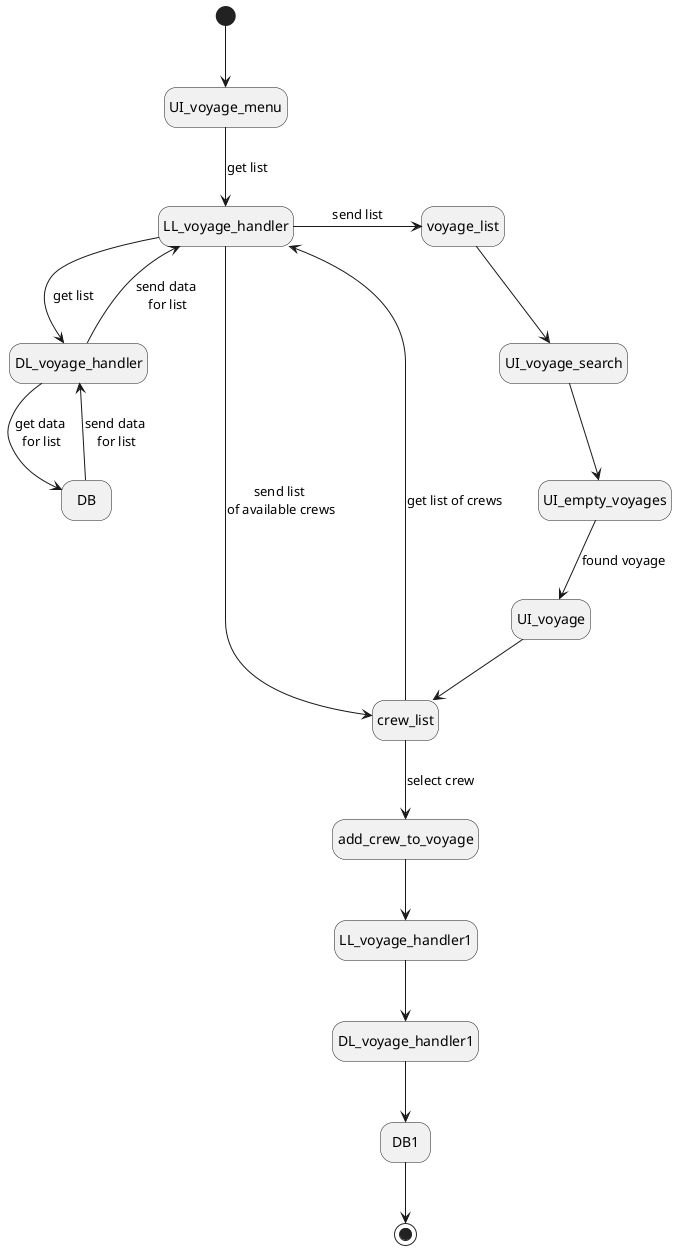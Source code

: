@startuml add_Crew
hide empty description
[*] --> UI_voyage_menu
UI_voyage_menu --> LL_voyage_handler:get list
LL_voyage_handler --> DL_voyage_handler:get list
DL_voyage_handler --> DB :get data \nfor list
DB --> DL_voyage_handler :send data \nfor list
DL_voyage_handler --> LL_voyage_handler: send data \nfor list
LL_voyage_handler -right-> voyage_list:send list


voyage_list --> UI_voyage_search
UI_voyage_search --> UI_empty_voyages


UI_empty_voyages--> UI_voyage: found voyage
crew_list --> LL_voyage_handler:get list of crews
LL_voyage_handler --> crew_list:send list \nof available crews
UI_voyage --> crew_list
crew_list --> add_crew_to_voyage:select crew
add_crew_to_voyage --> LL_voyage_handler1
LL_voyage_handler1 --> DL_voyage_handler1
DL_voyage_handler1 --> DB1
DB1 --> [*]
@enduml